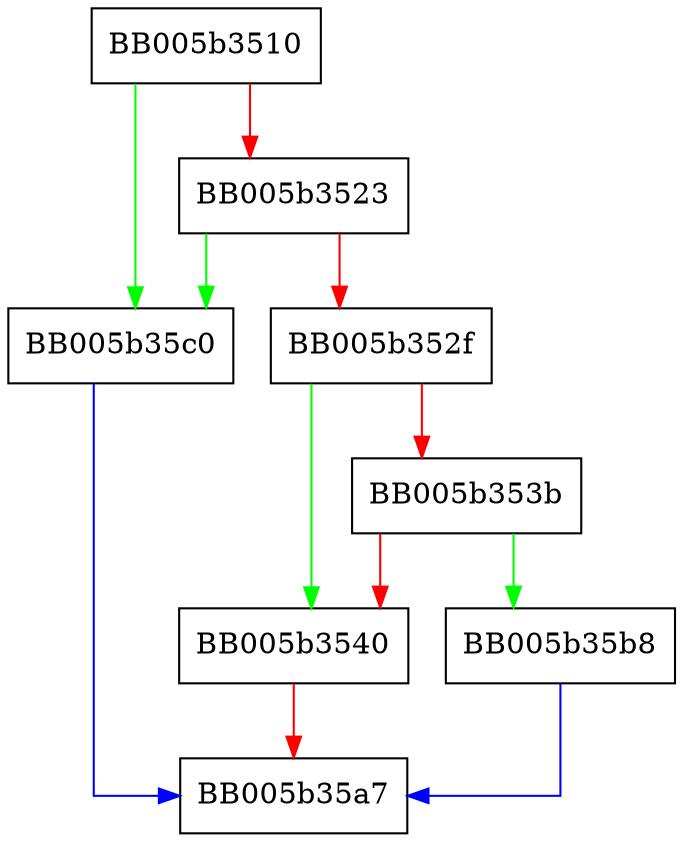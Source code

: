 digraph EVP_PKEY_CTX_set_dsa_paramgen_type {
  node [shape="box"];
  graph [splines=ortho];
  BB005b3510 -> BB005b35c0 [color="green"];
  BB005b3510 -> BB005b3523 [color="red"];
  BB005b3523 -> BB005b35c0 [color="green"];
  BB005b3523 -> BB005b352f [color="red"];
  BB005b352f -> BB005b3540 [color="green"];
  BB005b352f -> BB005b353b [color="red"];
  BB005b353b -> BB005b35b8 [color="green"];
  BB005b353b -> BB005b3540 [color="red"];
  BB005b3540 -> BB005b35a7 [color="red"];
  BB005b35b8 -> BB005b35a7 [color="blue"];
  BB005b35c0 -> BB005b35a7 [color="blue"];
}